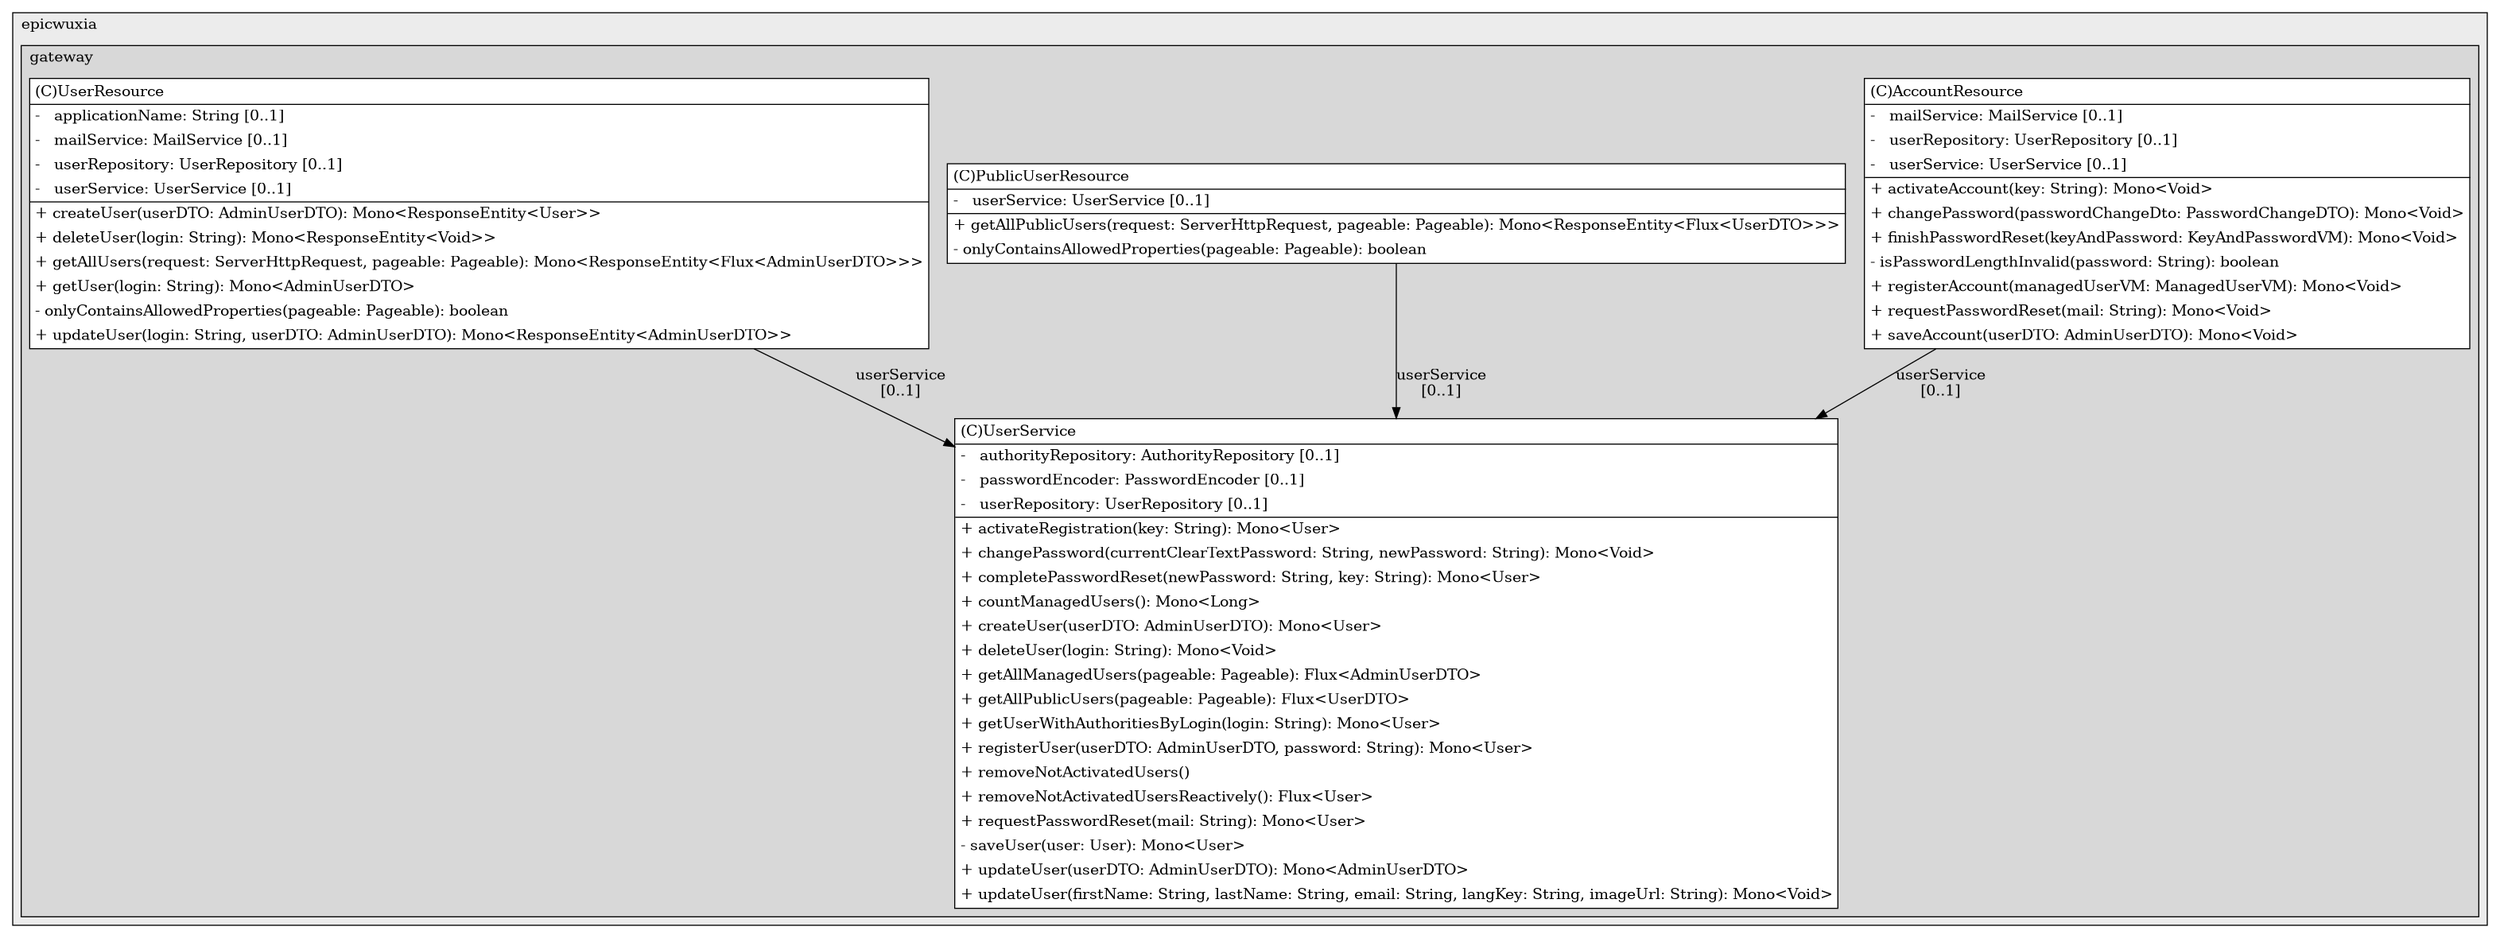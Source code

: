 @startuml

/' diagram meta data start
config=StructureConfiguration;
{
  "projectClassification": {
    "searchMode": "OpenProject", // OpenProject, AllProjects
    "includedProjects": "",
    "pathEndKeywords": "*.impl",
    "isClientPath": "",
    "isClientName": "",
    "isTestPath": "",
    "isTestName": "",
    "isMappingPath": "",
    "isMappingName": "",
    "isDataAccessPath": "",
    "isDataAccessName": "",
    "isDataStructurePath": "",
    "isDataStructureName": "",
    "isInterfaceStructuresPath": "",
    "isInterfaceStructuresName": "",
    "isEntryPointPath": "",
    "isEntryPointName": "",
    "treatFinalFieldsAsMandatory": false
  },
  "graphRestriction": {
    "classPackageExcludeFilter": "",
    "classPackageIncludeFilter": "",
    "classNameExcludeFilter": "",
    "classNameIncludeFilter": "",
    "methodNameExcludeFilter": "",
    "methodNameIncludeFilter": "",
    "removeByInheritance": "", // inheritance/annotation based filtering is done in a second step
    "removeByAnnotation": "",
    "removeByClassPackage": "", // cleanup the graph after inheritance/annotation based filtering is done
    "removeByClassName": "",
    "cutMappings": false,
    "cutEnum": true,
    "cutTests": true,
    "cutClient": true,
    "cutDataAccess": false,
    "cutInterfaceStructures": false,
    "cutDataStructures": false,
    "cutGetterAndSetter": true,
    "cutConstructors": true
  },
  "graphTraversal": {
    "forwardDepth": 6,
    "backwardDepth": 6,
    "classPackageExcludeFilter": "",
    "classPackageIncludeFilter": "",
    "classNameExcludeFilter": "",
    "classNameIncludeFilter": "",
    "methodNameExcludeFilter": "",
    "methodNameIncludeFilter": "",
    "hideMappings": false,
    "hideDataStructures": false,
    "hidePrivateMethods": true,
    "hideInterfaceCalls": true, // indirection: implementation -> interface (is hidden) -> implementation
    "onlyShowApplicationEntryPoints": false, // root node is included
    "useMethodCallsForStructureDiagram": "ForwardOnly" // ForwardOnly, BothDirections, No
  },
  "details": {
    "aggregation": "GroupByClass", // ByClass, GroupByClass, None
    "showClassGenericTypes": true,
    "showMethods": true,
    "showMethodParameterNames": true,
    "showMethodParameterTypes": true,
    "showMethodReturnType": true,
    "showPackageLevels": 2,
    "showDetailedClassStructure": true
  },
  "rootClass": "org.cst8277.GanWei.gateway.service.UserService",
  "extensionCallbackMethod": "" // qualified.class.name#methodName - signature: public static String method(String)
}
diagram meta data end '/



digraph g {
    rankdir="TB"
    splines=polyline


'nodes
subgraph cluster_1403350029 {
   	label=epicwuxia
	labeljust=l
	fillcolor="#ececec"
	style=filled

   subgraph cluster_467442333 {
   	label=gateway
	labeljust=l
	fillcolor="#d8d8d8"
	style=filled

   AccountResource33144090[
	label=<<TABLE BORDER="1" CELLBORDER="0" CELLPADDING="4" CELLSPACING="0">
<TR><TD ALIGN="LEFT" >(C)AccountResource</TD></TR>
<HR/>
<TR><TD ALIGN="LEFT" >-   mailService: MailService [0..1]</TD></TR>
<TR><TD ALIGN="LEFT" >-   userRepository: UserRepository [0..1]</TD></TR>
<TR><TD ALIGN="LEFT" >-   userService: UserService [0..1]</TD></TR>
<HR/>
<TR><TD ALIGN="LEFT" >+ activateAccount(key: String): Mono&lt;Void&gt;</TD></TR>
<TR><TD ALIGN="LEFT" >+ changePassword(passwordChangeDto: PasswordChangeDTO): Mono&lt;Void&gt;</TD></TR>
<TR><TD ALIGN="LEFT" >+ finishPasswordReset(keyAndPassword: KeyAndPasswordVM): Mono&lt;Void&gt;</TD></TR>
<TR><TD ALIGN="LEFT" >- isPasswordLengthInvalid(password: String): boolean</TD></TR>
<TR><TD ALIGN="LEFT" >+ registerAccount(managedUserVM: ManagedUserVM): Mono&lt;Void&gt;</TD></TR>
<TR><TD ALIGN="LEFT" >+ requestPasswordReset(mail: String): Mono&lt;Void&gt;</TD></TR>
<TR><TD ALIGN="LEFT" >+ saveAccount(userDTO: AdminUserDTO): Mono&lt;Void&gt;</TD></TR>
</TABLE>>
	style=filled
	margin=0
	shape=plaintext
	fillcolor="#FFFFFF"
];

PublicUserResource33144090[
	label=<<TABLE BORDER="1" CELLBORDER="0" CELLPADDING="4" CELLSPACING="0">
<TR><TD ALIGN="LEFT" >(C)PublicUserResource</TD></TR>
<HR/>
<TR><TD ALIGN="LEFT" >-   userService: UserService [0..1]</TD></TR>
<HR/>
<TR><TD ALIGN="LEFT" >+ getAllPublicUsers(request: ServerHttpRequest, pageable: Pageable): Mono&lt;ResponseEntity&lt;Flux&lt;UserDTO&gt;&gt;&gt;</TD></TR>
<TR><TD ALIGN="LEFT" >- onlyContainsAllowedProperties(pageable: Pageable): boolean</TD></TR>
</TABLE>>
	style=filled
	margin=0
	shape=plaintext
	fillcolor="#FFFFFF"
];

UserResource33144090[
	label=<<TABLE BORDER="1" CELLBORDER="0" CELLPADDING="4" CELLSPACING="0">
<TR><TD ALIGN="LEFT" >(C)UserResource</TD></TR>
<HR/>
<TR><TD ALIGN="LEFT" >-   applicationName: String [0..1]</TD></TR>
<TR><TD ALIGN="LEFT" >-   mailService: MailService [0..1]</TD></TR>
<TR><TD ALIGN="LEFT" >-   userRepository: UserRepository [0..1]</TD></TR>
<TR><TD ALIGN="LEFT" >-   userService: UserService [0..1]</TD></TR>
<HR/>
<TR><TD ALIGN="LEFT" >+ createUser(userDTO: AdminUserDTO): Mono&lt;ResponseEntity&lt;User&gt;&gt;</TD></TR>
<TR><TD ALIGN="LEFT" >+ deleteUser(login: String): Mono&lt;ResponseEntity&lt;Void&gt;&gt;</TD></TR>
<TR><TD ALIGN="LEFT" >+ getAllUsers(request: ServerHttpRequest, pageable: Pageable): Mono&lt;ResponseEntity&lt;Flux&lt;AdminUserDTO&gt;&gt;&gt;</TD></TR>
<TR><TD ALIGN="LEFT" >+ getUser(login: String): Mono&lt;AdminUserDTO&gt;</TD></TR>
<TR><TD ALIGN="LEFT" >- onlyContainsAllowedProperties(pageable: Pageable): boolean</TD></TR>
<TR><TD ALIGN="LEFT" >+ updateUser(login: String, userDTO: AdminUserDTO): Mono&lt;ResponseEntity&lt;AdminUserDTO&gt;&gt;</TD></TR>
</TABLE>>
	style=filled
	margin=0
	shape=plaintext
	fillcolor="#FFFFFF"
];

UserService1455961347[
	label=<<TABLE BORDER="1" CELLBORDER="0" CELLPADDING="4" CELLSPACING="0">
<TR><TD ALIGN="LEFT" >(C)UserService</TD></TR>
<HR/>
<TR><TD ALIGN="LEFT" >-   authorityRepository: AuthorityRepository [0..1]</TD></TR>
<TR><TD ALIGN="LEFT" >-   passwordEncoder: PasswordEncoder [0..1]</TD></TR>
<TR><TD ALIGN="LEFT" >-   userRepository: UserRepository [0..1]</TD></TR>
<HR/>
<TR><TD ALIGN="LEFT" >+ activateRegistration(key: String): Mono&lt;User&gt;</TD></TR>
<TR><TD ALIGN="LEFT" >+ changePassword(currentClearTextPassword: String, newPassword: String): Mono&lt;Void&gt;</TD></TR>
<TR><TD ALIGN="LEFT" >+ completePasswordReset(newPassword: String, key: String): Mono&lt;User&gt;</TD></TR>
<TR><TD ALIGN="LEFT" >+ countManagedUsers(): Mono&lt;Long&gt;</TD></TR>
<TR><TD ALIGN="LEFT" >+ createUser(userDTO: AdminUserDTO): Mono&lt;User&gt;</TD></TR>
<TR><TD ALIGN="LEFT" >+ deleteUser(login: String): Mono&lt;Void&gt;</TD></TR>
<TR><TD ALIGN="LEFT" >+ getAllManagedUsers(pageable: Pageable): Flux&lt;AdminUserDTO&gt;</TD></TR>
<TR><TD ALIGN="LEFT" >+ getAllPublicUsers(pageable: Pageable): Flux&lt;UserDTO&gt;</TD></TR>
<TR><TD ALIGN="LEFT" >+ getUserWithAuthoritiesByLogin(login: String): Mono&lt;User&gt;</TD></TR>
<TR><TD ALIGN="LEFT" >+ registerUser(userDTO: AdminUserDTO, password: String): Mono&lt;User&gt;</TD></TR>
<TR><TD ALIGN="LEFT" >+ removeNotActivatedUsers()</TD></TR>
<TR><TD ALIGN="LEFT" >+ removeNotActivatedUsersReactively(): Flux&lt;User&gt;</TD></TR>
<TR><TD ALIGN="LEFT" >+ requestPasswordReset(mail: String): Mono&lt;User&gt;</TD></TR>
<TR><TD ALIGN="LEFT" >- saveUser(user: User): Mono&lt;User&gt;</TD></TR>
<TR><TD ALIGN="LEFT" >+ updateUser(userDTO: AdminUserDTO): Mono&lt;AdminUserDTO&gt;</TD></TR>
<TR><TD ALIGN="LEFT" >+ updateUser(firstName: String, lastName: String, email: String, langKey: String, imageUrl: String): Mono&lt;Void&gt;</TD></TR>
</TABLE>>
	style=filled
	margin=0
	shape=plaintext
	fillcolor="#FFFFFF"
];
}
}

'edges
AccountResource33144090 -> UserService1455961347[label="userService
[0..1]"];
PublicUserResource33144090 -> UserService1455961347[label="userService
[0..1]"];
UserResource33144090 -> UserService1455961347[label="userService
[0..1]"];

}
@enduml
